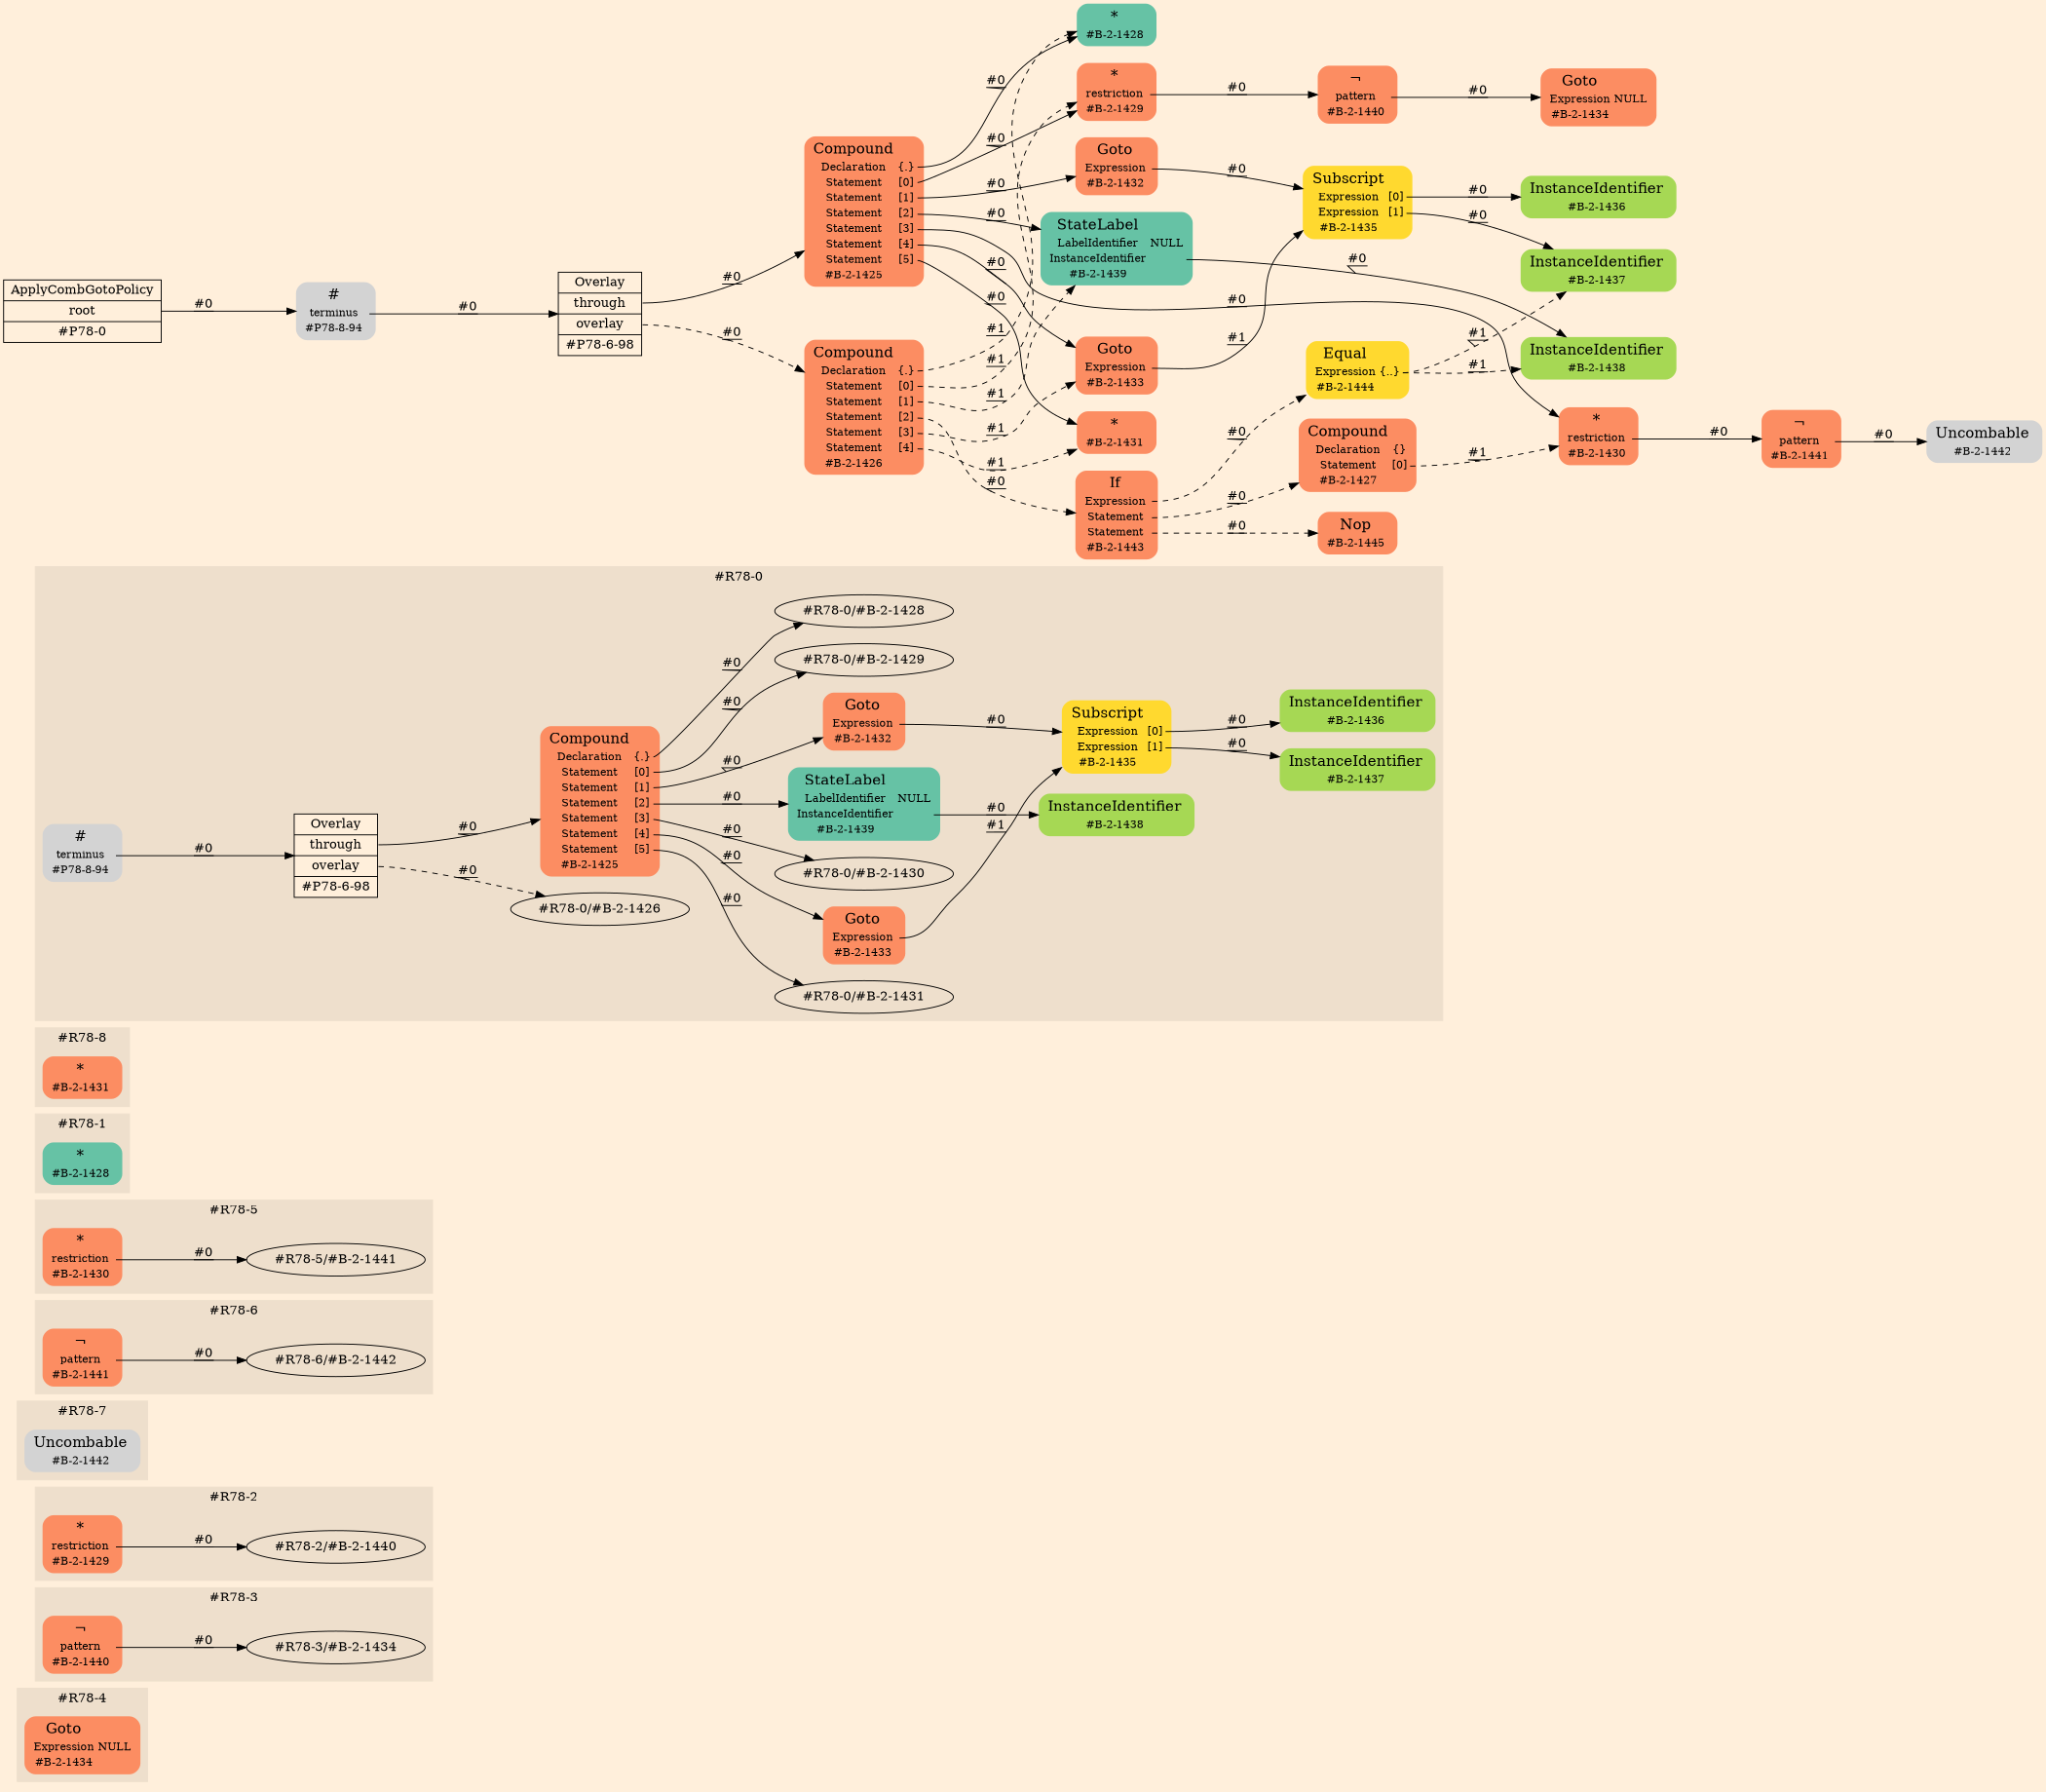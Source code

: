 digraph Inferno {
graph [
rankdir = "LR"
ranksep = 1.0
size = "14,20"
bgcolor = antiquewhite1
];
node [
];
subgraph "cluster#R78-4" {
label = "#R78-4"
style = "filled"
color = antiquewhite2
"#R78-4/#B-2-1434" [
shape = "plaintext"
fillcolor = "/set28/2"
label = <<TABLE BORDER="0" CELLBORDER="0" CELLSPACING="0">
 <TR>
  <TD><FONT POINT-SIZE="16.0">Goto</FONT></TD>
  <TD></TD>
 </TR>
 <TR>
  <TD>Expression</TD>
  <TD PORT="port0">NULL</TD>
 </TR>
 <TR>
  <TD>#B-2-1434</TD>
  <TD PORT="port1"></TD>
 </TR>
</TABLE>>
style = "rounded,filled"
fontsize = "12"
];
}
subgraph "cluster#R78-3" {
label = "#R78-3"
style = "filled"
color = antiquewhite2
"#R78-3/#B-2-1440" [
shape = "plaintext"
fillcolor = "/set28/2"
label = <<TABLE BORDER="0" CELLBORDER="0" CELLSPACING="0">
 <TR>
  <TD><FONT POINT-SIZE="16.0">¬</FONT></TD>
  <TD></TD>
 </TR>
 <TR>
  <TD>pattern</TD>
  <TD PORT="port0"></TD>
 </TR>
 <TR>
  <TD>#B-2-1440</TD>
  <TD PORT="port1"></TD>
 </TR>
</TABLE>>
style = "rounded,filled"
fontsize = "12"
];
"#R78-3/#B-2-1440":port0 -> "#R78-3/#B-2-1434" [style="solid"
label = "#0"
decorate = true
];
}
subgraph "cluster#R78-2" {
label = "#R78-2"
style = "filled"
color = antiquewhite2
"#R78-2/#B-2-1429" [
shape = "plaintext"
fillcolor = "/set28/2"
label = <<TABLE BORDER="0" CELLBORDER="0" CELLSPACING="0">
 <TR>
  <TD><FONT POINT-SIZE="16.0">*</FONT></TD>
  <TD></TD>
 </TR>
 <TR>
  <TD>restriction</TD>
  <TD PORT="port0"></TD>
 </TR>
 <TR>
  <TD>#B-2-1429</TD>
  <TD PORT="port1"></TD>
 </TR>
</TABLE>>
style = "rounded,filled"
fontsize = "12"
];
"#R78-2/#B-2-1429":port0 -> "#R78-2/#B-2-1440" [style="solid"
label = "#0"
decorate = true
];
}
subgraph "cluster#R78-7" {
label = "#R78-7"
style = "filled"
color = antiquewhite2
"#R78-7/#B-2-1442" [
shape = "plaintext"
label = <<TABLE BORDER="0" CELLBORDER="0" CELLSPACING="0">
 <TR>
  <TD><FONT POINT-SIZE="16.0">Uncombable</FONT></TD>
  <TD></TD>
 </TR>
 <TR>
  <TD>#B-2-1442</TD>
  <TD PORT="port0"></TD>
 </TR>
</TABLE>>
style = "rounded,filled"
fontsize = "12"
];
}
subgraph "cluster#R78-6" {
label = "#R78-6"
style = "filled"
color = antiquewhite2
"#R78-6/#B-2-1441" [
shape = "plaintext"
fillcolor = "/set28/2"
label = <<TABLE BORDER="0" CELLBORDER="0" CELLSPACING="0">
 <TR>
  <TD><FONT POINT-SIZE="16.0">¬</FONT></TD>
  <TD></TD>
 </TR>
 <TR>
  <TD>pattern</TD>
  <TD PORT="port0"></TD>
 </TR>
 <TR>
  <TD>#B-2-1441</TD>
  <TD PORT="port1"></TD>
 </TR>
</TABLE>>
style = "rounded,filled"
fontsize = "12"
];
"#R78-6/#B-2-1441":port0 -> "#R78-6/#B-2-1442" [style="solid"
label = "#0"
decorate = true
];
}
subgraph "cluster#R78-5" {
label = "#R78-5"
style = "filled"
color = antiquewhite2
"#R78-5/#B-2-1430" [
shape = "plaintext"
fillcolor = "/set28/2"
label = <<TABLE BORDER="0" CELLBORDER="0" CELLSPACING="0">
 <TR>
  <TD><FONT POINT-SIZE="16.0">*</FONT></TD>
  <TD></TD>
 </TR>
 <TR>
  <TD>restriction</TD>
  <TD PORT="port0"></TD>
 </TR>
 <TR>
  <TD>#B-2-1430</TD>
  <TD PORT="port1"></TD>
 </TR>
</TABLE>>
style = "rounded,filled"
fontsize = "12"
];
"#R78-5/#B-2-1430":port0 -> "#R78-5/#B-2-1441" [style="solid"
label = "#0"
decorate = true
];
}
subgraph "cluster#R78-1" {
label = "#R78-1"
style = "filled"
color = antiquewhite2
"#R78-1/#B-2-1428" [
shape = "plaintext"
fillcolor = "/set28/1"
label = <<TABLE BORDER="0" CELLBORDER="0" CELLSPACING="0">
 <TR>
  <TD><FONT POINT-SIZE="16.0">*</FONT></TD>
  <TD></TD>
 </TR>
 <TR>
  <TD>#B-2-1428</TD>
  <TD PORT="port0"></TD>
 </TR>
</TABLE>>
style = "rounded,filled"
fontsize = "12"
];
}
subgraph "cluster#R78-8" {
label = "#R78-8"
style = "filled"
color = antiquewhite2
"#R78-8/#B-2-1431" [
shape = "plaintext"
fillcolor = "/set28/2"
label = <<TABLE BORDER="0" CELLBORDER="0" CELLSPACING="0">
 <TR>
  <TD><FONT POINT-SIZE="16.0">*</FONT></TD>
  <TD></TD>
 </TR>
 <TR>
  <TD>#B-2-1431</TD>
  <TD PORT="port0"></TD>
 </TR>
</TABLE>>
style = "rounded,filled"
fontsize = "12"
];
}
subgraph "cluster#R78-0" {
label = "#R78-0"
style = "filled"
color = antiquewhite2
"#R78-0/#B-2-1438" [
shape = "plaintext"
fillcolor = "/set28/5"
label = <<TABLE BORDER="0" CELLBORDER="0" CELLSPACING="0">
 <TR>
  <TD><FONT POINT-SIZE="16.0">InstanceIdentifier</FONT></TD>
  <TD></TD>
 </TR>
 <TR>
  <TD>#B-2-1438</TD>
  <TD PORT="port0"></TD>
 </TR>
</TABLE>>
style = "rounded,filled"
fontsize = "12"
];
"#R78-0/#B-2-1439" [
shape = "plaintext"
fillcolor = "/set28/1"
label = <<TABLE BORDER="0" CELLBORDER="0" CELLSPACING="0">
 <TR>
  <TD><FONT POINT-SIZE="16.0">StateLabel</FONT></TD>
  <TD></TD>
 </TR>
 <TR>
  <TD>LabelIdentifier</TD>
  <TD PORT="port0">NULL</TD>
 </TR>
 <TR>
  <TD>InstanceIdentifier</TD>
  <TD PORT="port1"></TD>
 </TR>
 <TR>
  <TD>#B-2-1439</TD>
  <TD PORT="port2"></TD>
 </TR>
</TABLE>>
style = "rounded,filled"
fontsize = "12"
];
"#R78-0/#B-2-1437" [
shape = "plaintext"
fillcolor = "/set28/5"
label = <<TABLE BORDER="0" CELLBORDER="0" CELLSPACING="0">
 <TR>
  <TD><FONT POINT-SIZE="16.0">InstanceIdentifier</FONT></TD>
  <TD></TD>
 </TR>
 <TR>
  <TD>#B-2-1437</TD>
  <TD PORT="port0"></TD>
 </TR>
</TABLE>>
style = "rounded,filled"
fontsize = "12"
];
"#R78-0/#B-2-1425" [
shape = "plaintext"
fillcolor = "/set28/2"
label = <<TABLE BORDER="0" CELLBORDER="0" CELLSPACING="0">
 <TR>
  <TD><FONT POINT-SIZE="16.0">Compound</FONT></TD>
  <TD></TD>
 </TR>
 <TR>
  <TD>Declaration</TD>
  <TD PORT="port0">{.}</TD>
 </TR>
 <TR>
  <TD>Statement</TD>
  <TD PORT="port1">[0]</TD>
 </TR>
 <TR>
  <TD>Statement</TD>
  <TD PORT="port2">[1]</TD>
 </TR>
 <TR>
  <TD>Statement</TD>
  <TD PORT="port3">[2]</TD>
 </TR>
 <TR>
  <TD>Statement</TD>
  <TD PORT="port4">[3]</TD>
 </TR>
 <TR>
  <TD>Statement</TD>
  <TD PORT="port5">[4]</TD>
 </TR>
 <TR>
  <TD>Statement</TD>
  <TD PORT="port6">[5]</TD>
 </TR>
 <TR>
  <TD>#B-2-1425</TD>
  <TD PORT="port7"></TD>
 </TR>
</TABLE>>
style = "rounded,filled"
fontsize = "12"
];
"#R78-0/#P78-8-94" [
shape = "plaintext"
label = <<TABLE BORDER="0" CELLBORDER="0" CELLSPACING="0">
 <TR>
  <TD><FONT POINT-SIZE="16.0">#</FONT></TD>
  <TD></TD>
 </TR>
 <TR>
  <TD>terminus</TD>
  <TD PORT="port0"></TD>
 </TR>
 <TR>
  <TD>#P78-8-94</TD>
  <TD PORT="port1"></TD>
 </TR>
</TABLE>>
style = "rounded,filled"
fontsize = "12"
];
"#R78-0/#P78-6-98" [
shape = "record"
label = "<fixed> Overlay | <port0> through | <port1> overlay | <port2> #P78-6-98"
style = "filled"
fontsize = "14"
fillcolor = antiquewhite1
];
"#R78-0/#B-2-1432" [
shape = "plaintext"
fillcolor = "/set28/2"
label = <<TABLE BORDER="0" CELLBORDER="0" CELLSPACING="0">
 <TR>
  <TD><FONT POINT-SIZE="16.0">Goto</FONT></TD>
  <TD></TD>
 </TR>
 <TR>
  <TD>Expression</TD>
  <TD PORT="port0"></TD>
 </TR>
 <TR>
  <TD>#B-2-1432</TD>
  <TD PORT="port1"></TD>
 </TR>
</TABLE>>
style = "rounded,filled"
fontsize = "12"
];
"#R78-0/#B-2-1433" [
shape = "plaintext"
fillcolor = "/set28/2"
label = <<TABLE BORDER="0" CELLBORDER="0" CELLSPACING="0">
 <TR>
  <TD><FONT POINT-SIZE="16.0">Goto</FONT></TD>
  <TD></TD>
 </TR>
 <TR>
  <TD>Expression</TD>
  <TD PORT="port0"></TD>
 </TR>
 <TR>
  <TD>#B-2-1433</TD>
  <TD PORT="port1"></TD>
 </TR>
</TABLE>>
style = "rounded,filled"
fontsize = "12"
];
"#R78-0/#B-2-1435" [
shape = "plaintext"
fillcolor = "/set28/6"
label = <<TABLE BORDER="0" CELLBORDER="0" CELLSPACING="0">
 <TR>
  <TD><FONT POINT-SIZE="16.0">Subscript</FONT></TD>
  <TD></TD>
 </TR>
 <TR>
  <TD>Expression</TD>
  <TD PORT="port0">[0]</TD>
 </TR>
 <TR>
  <TD>Expression</TD>
  <TD PORT="port1">[1]</TD>
 </TR>
 <TR>
  <TD>#B-2-1435</TD>
  <TD PORT="port2"></TD>
 </TR>
</TABLE>>
style = "rounded,filled"
fontsize = "12"
];
"#R78-0/#B-2-1436" [
shape = "plaintext"
fillcolor = "/set28/5"
label = <<TABLE BORDER="0" CELLBORDER="0" CELLSPACING="0">
 <TR>
  <TD><FONT POINT-SIZE="16.0">InstanceIdentifier</FONT></TD>
  <TD></TD>
 </TR>
 <TR>
  <TD>#B-2-1436</TD>
  <TD PORT="port0"></TD>
 </TR>
</TABLE>>
style = "rounded,filled"
fontsize = "12"
];
"#R78-0/#B-2-1439":port1 -> "#R78-0/#B-2-1438" [style="solid"
label = "#0"
decorate = true
];
"#R78-0/#B-2-1425":port0 -> "#R78-0/#B-2-1428" [style="solid"
label = "#0"
decorate = true
];
"#R78-0/#B-2-1425":port1 -> "#R78-0/#B-2-1429" [style="solid"
label = "#0"
decorate = true
];
"#R78-0/#B-2-1425":port2 -> "#R78-0/#B-2-1432" [style="solid"
label = "#0"
decorate = true
];
"#R78-0/#B-2-1425":port3 -> "#R78-0/#B-2-1439" [style="solid"
label = "#0"
decorate = true
];
"#R78-0/#B-2-1425":port4 -> "#R78-0/#B-2-1430" [style="solid"
label = "#0"
decorate = true
];
"#R78-0/#B-2-1425":port5 -> "#R78-0/#B-2-1433" [style="solid"
label = "#0"
decorate = true
];
"#R78-0/#B-2-1425":port6 -> "#R78-0/#B-2-1431" [style="solid"
label = "#0"
decorate = true
];
"#R78-0/#P78-8-94":port0 -> "#R78-0/#P78-6-98" [style="solid"
label = "#0"
decorate = true
];
"#R78-0/#P78-6-98":port0 -> "#R78-0/#B-2-1425" [style="solid"
label = "#0"
decorate = true
];
"#R78-0/#P78-6-98":port1 -> "#R78-0/#B-2-1426" [style="dashed"
label = "#0"
decorate = true
];
"#R78-0/#B-2-1432":port0 -> "#R78-0/#B-2-1435" [style="solid"
label = "#0"
decorate = true
];
"#R78-0/#B-2-1433":port0 -> "#R78-0/#B-2-1435" [style="solid"
label = "#1"
decorate = true
];
"#R78-0/#B-2-1435":port0 -> "#R78-0/#B-2-1436" [style="solid"
label = "#0"
decorate = true
];
"#R78-0/#B-2-1435":port1 -> "#R78-0/#B-2-1437" [style="solid"
label = "#0"
decorate = true
];
}
"/CR#P78-0" [
shape = "record"
fillcolor = "transparent"
label = "<fixed> ApplyCombGotoPolicy | <port0> root | <port1> #P78-0"
style = "filled"
fontsize = "14"
fillcolor = antiquewhite1
];
"/#P78-8-94" [
shape = "plaintext"
label = <<TABLE BORDER="0" CELLBORDER="0" CELLSPACING="0">
 <TR>
  <TD><FONT POINT-SIZE="16.0">#</FONT></TD>
  <TD></TD>
 </TR>
 <TR>
  <TD>terminus</TD>
  <TD PORT="port0"></TD>
 </TR>
 <TR>
  <TD>#P78-8-94</TD>
  <TD PORT="port1"></TD>
 </TR>
</TABLE>>
style = "rounded,filled"
fontsize = "12"
];
"/#P78-6-98" [
shape = "record"
label = "<fixed> Overlay | <port0> through | <port1> overlay | <port2> #P78-6-98"
style = "filled"
fontsize = "14"
fillcolor = antiquewhite1
];
"/#B-2-1425" [
shape = "plaintext"
fillcolor = "/set28/2"
label = <<TABLE BORDER="0" CELLBORDER="0" CELLSPACING="0">
 <TR>
  <TD><FONT POINT-SIZE="16.0">Compound</FONT></TD>
  <TD></TD>
 </TR>
 <TR>
  <TD>Declaration</TD>
  <TD PORT="port0">{.}</TD>
 </TR>
 <TR>
  <TD>Statement</TD>
  <TD PORT="port1">[0]</TD>
 </TR>
 <TR>
  <TD>Statement</TD>
  <TD PORT="port2">[1]</TD>
 </TR>
 <TR>
  <TD>Statement</TD>
  <TD PORT="port3">[2]</TD>
 </TR>
 <TR>
  <TD>Statement</TD>
  <TD PORT="port4">[3]</TD>
 </TR>
 <TR>
  <TD>Statement</TD>
  <TD PORT="port5">[4]</TD>
 </TR>
 <TR>
  <TD>Statement</TD>
  <TD PORT="port6">[5]</TD>
 </TR>
 <TR>
  <TD>#B-2-1425</TD>
  <TD PORT="port7"></TD>
 </TR>
</TABLE>>
style = "rounded,filled"
fontsize = "12"
];
"/#B-2-1428" [
shape = "plaintext"
fillcolor = "/set28/1"
label = <<TABLE BORDER="0" CELLBORDER="0" CELLSPACING="0">
 <TR>
  <TD><FONT POINT-SIZE="16.0">*</FONT></TD>
  <TD></TD>
 </TR>
 <TR>
  <TD>#B-2-1428</TD>
  <TD PORT="port0"></TD>
 </TR>
</TABLE>>
style = "rounded,filled"
fontsize = "12"
];
"/#B-2-1429" [
shape = "plaintext"
fillcolor = "/set28/2"
label = <<TABLE BORDER="0" CELLBORDER="0" CELLSPACING="0">
 <TR>
  <TD><FONT POINT-SIZE="16.0">*</FONT></TD>
  <TD></TD>
 </TR>
 <TR>
  <TD>restriction</TD>
  <TD PORT="port0"></TD>
 </TR>
 <TR>
  <TD>#B-2-1429</TD>
  <TD PORT="port1"></TD>
 </TR>
</TABLE>>
style = "rounded,filled"
fontsize = "12"
];
"/#B-2-1440" [
shape = "plaintext"
fillcolor = "/set28/2"
label = <<TABLE BORDER="0" CELLBORDER="0" CELLSPACING="0">
 <TR>
  <TD><FONT POINT-SIZE="16.0">¬</FONT></TD>
  <TD></TD>
 </TR>
 <TR>
  <TD>pattern</TD>
  <TD PORT="port0"></TD>
 </TR>
 <TR>
  <TD>#B-2-1440</TD>
  <TD PORT="port1"></TD>
 </TR>
</TABLE>>
style = "rounded,filled"
fontsize = "12"
];
"/#B-2-1434" [
shape = "plaintext"
fillcolor = "/set28/2"
label = <<TABLE BORDER="0" CELLBORDER="0" CELLSPACING="0">
 <TR>
  <TD><FONT POINT-SIZE="16.0">Goto</FONT></TD>
  <TD></TD>
 </TR>
 <TR>
  <TD>Expression</TD>
  <TD PORT="port0">NULL</TD>
 </TR>
 <TR>
  <TD>#B-2-1434</TD>
  <TD PORT="port1"></TD>
 </TR>
</TABLE>>
style = "rounded,filled"
fontsize = "12"
];
"/#B-2-1432" [
shape = "plaintext"
fillcolor = "/set28/2"
label = <<TABLE BORDER="0" CELLBORDER="0" CELLSPACING="0">
 <TR>
  <TD><FONT POINT-SIZE="16.0">Goto</FONT></TD>
  <TD></TD>
 </TR>
 <TR>
  <TD>Expression</TD>
  <TD PORT="port0"></TD>
 </TR>
 <TR>
  <TD>#B-2-1432</TD>
  <TD PORT="port1"></TD>
 </TR>
</TABLE>>
style = "rounded,filled"
fontsize = "12"
];
"/#B-2-1435" [
shape = "plaintext"
fillcolor = "/set28/6"
label = <<TABLE BORDER="0" CELLBORDER="0" CELLSPACING="0">
 <TR>
  <TD><FONT POINT-SIZE="16.0">Subscript</FONT></TD>
  <TD></TD>
 </TR>
 <TR>
  <TD>Expression</TD>
  <TD PORT="port0">[0]</TD>
 </TR>
 <TR>
  <TD>Expression</TD>
  <TD PORT="port1">[1]</TD>
 </TR>
 <TR>
  <TD>#B-2-1435</TD>
  <TD PORT="port2"></TD>
 </TR>
</TABLE>>
style = "rounded,filled"
fontsize = "12"
];
"/#B-2-1436" [
shape = "plaintext"
fillcolor = "/set28/5"
label = <<TABLE BORDER="0" CELLBORDER="0" CELLSPACING="0">
 <TR>
  <TD><FONT POINT-SIZE="16.0">InstanceIdentifier</FONT></TD>
  <TD></TD>
 </TR>
 <TR>
  <TD>#B-2-1436</TD>
  <TD PORT="port0"></TD>
 </TR>
</TABLE>>
style = "rounded,filled"
fontsize = "12"
];
"/#B-2-1437" [
shape = "plaintext"
fillcolor = "/set28/5"
label = <<TABLE BORDER="0" CELLBORDER="0" CELLSPACING="0">
 <TR>
  <TD><FONT POINT-SIZE="16.0">InstanceIdentifier</FONT></TD>
  <TD></TD>
 </TR>
 <TR>
  <TD>#B-2-1437</TD>
  <TD PORT="port0"></TD>
 </TR>
</TABLE>>
style = "rounded,filled"
fontsize = "12"
];
"/#B-2-1439" [
shape = "plaintext"
fillcolor = "/set28/1"
label = <<TABLE BORDER="0" CELLBORDER="0" CELLSPACING="0">
 <TR>
  <TD><FONT POINT-SIZE="16.0">StateLabel</FONT></TD>
  <TD></TD>
 </TR>
 <TR>
  <TD>LabelIdentifier</TD>
  <TD PORT="port0">NULL</TD>
 </TR>
 <TR>
  <TD>InstanceIdentifier</TD>
  <TD PORT="port1"></TD>
 </TR>
 <TR>
  <TD>#B-2-1439</TD>
  <TD PORT="port2"></TD>
 </TR>
</TABLE>>
style = "rounded,filled"
fontsize = "12"
];
"/#B-2-1438" [
shape = "plaintext"
fillcolor = "/set28/5"
label = <<TABLE BORDER="0" CELLBORDER="0" CELLSPACING="0">
 <TR>
  <TD><FONT POINT-SIZE="16.0">InstanceIdentifier</FONT></TD>
  <TD></TD>
 </TR>
 <TR>
  <TD>#B-2-1438</TD>
  <TD PORT="port0"></TD>
 </TR>
</TABLE>>
style = "rounded,filled"
fontsize = "12"
];
"/#B-2-1430" [
shape = "plaintext"
fillcolor = "/set28/2"
label = <<TABLE BORDER="0" CELLBORDER="0" CELLSPACING="0">
 <TR>
  <TD><FONT POINT-SIZE="16.0">*</FONT></TD>
  <TD></TD>
 </TR>
 <TR>
  <TD>restriction</TD>
  <TD PORT="port0"></TD>
 </TR>
 <TR>
  <TD>#B-2-1430</TD>
  <TD PORT="port1"></TD>
 </TR>
</TABLE>>
style = "rounded,filled"
fontsize = "12"
];
"/#B-2-1441" [
shape = "plaintext"
fillcolor = "/set28/2"
label = <<TABLE BORDER="0" CELLBORDER="0" CELLSPACING="0">
 <TR>
  <TD><FONT POINT-SIZE="16.0">¬</FONT></TD>
  <TD></TD>
 </TR>
 <TR>
  <TD>pattern</TD>
  <TD PORT="port0"></TD>
 </TR>
 <TR>
  <TD>#B-2-1441</TD>
  <TD PORT="port1"></TD>
 </TR>
</TABLE>>
style = "rounded,filled"
fontsize = "12"
];
"/#B-2-1442" [
shape = "plaintext"
label = <<TABLE BORDER="0" CELLBORDER="0" CELLSPACING="0">
 <TR>
  <TD><FONT POINT-SIZE="16.0">Uncombable</FONT></TD>
  <TD></TD>
 </TR>
 <TR>
  <TD>#B-2-1442</TD>
  <TD PORT="port0"></TD>
 </TR>
</TABLE>>
style = "rounded,filled"
fontsize = "12"
];
"/#B-2-1433" [
shape = "plaintext"
fillcolor = "/set28/2"
label = <<TABLE BORDER="0" CELLBORDER="0" CELLSPACING="0">
 <TR>
  <TD><FONT POINT-SIZE="16.0">Goto</FONT></TD>
  <TD></TD>
 </TR>
 <TR>
  <TD>Expression</TD>
  <TD PORT="port0"></TD>
 </TR>
 <TR>
  <TD>#B-2-1433</TD>
  <TD PORT="port1"></TD>
 </TR>
</TABLE>>
style = "rounded,filled"
fontsize = "12"
];
"/#B-2-1431" [
shape = "plaintext"
fillcolor = "/set28/2"
label = <<TABLE BORDER="0" CELLBORDER="0" CELLSPACING="0">
 <TR>
  <TD><FONT POINT-SIZE="16.0">*</FONT></TD>
  <TD></TD>
 </TR>
 <TR>
  <TD>#B-2-1431</TD>
  <TD PORT="port0"></TD>
 </TR>
</TABLE>>
style = "rounded,filled"
fontsize = "12"
];
"/#B-2-1426" [
shape = "plaintext"
fillcolor = "/set28/2"
label = <<TABLE BORDER="0" CELLBORDER="0" CELLSPACING="0">
 <TR>
  <TD><FONT POINT-SIZE="16.0">Compound</FONT></TD>
  <TD></TD>
 </TR>
 <TR>
  <TD>Declaration</TD>
  <TD PORT="port0">{.}</TD>
 </TR>
 <TR>
  <TD>Statement</TD>
  <TD PORT="port1">[0]</TD>
 </TR>
 <TR>
  <TD>Statement</TD>
  <TD PORT="port2">[1]</TD>
 </TR>
 <TR>
  <TD>Statement</TD>
  <TD PORT="port3">[2]</TD>
 </TR>
 <TR>
  <TD>Statement</TD>
  <TD PORT="port4">[3]</TD>
 </TR>
 <TR>
  <TD>Statement</TD>
  <TD PORT="port5">[4]</TD>
 </TR>
 <TR>
  <TD>#B-2-1426</TD>
  <TD PORT="port6"></TD>
 </TR>
</TABLE>>
style = "rounded,filled"
fontsize = "12"
];
"/#B-2-1443" [
shape = "plaintext"
fillcolor = "/set28/2"
label = <<TABLE BORDER="0" CELLBORDER="0" CELLSPACING="0">
 <TR>
  <TD><FONT POINT-SIZE="16.0">If</FONT></TD>
  <TD></TD>
 </TR>
 <TR>
  <TD>Expression</TD>
  <TD PORT="port0"></TD>
 </TR>
 <TR>
  <TD>Statement</TD>
  <TD PORT="port1"></TD>
 </TR>
 <TR>
  <TD>Statement</TD>
  <TD PORT="port2"></TD>
 </TR>
 <TR>
  <TD>#B-2-1443</TD>
  <TD PORT="port3"></TD>
 </TR>
</TABLE>>
style = "rounded,filled"
fontsize = "12"
];
"/#B-2-1444" [
shape = "plaintext"
fillcolor = "/set28/6"
label = <<TABLE BORDER="0" CELLBORDER="0" CELLSPACING="0">
 <TR>
  <TD><FONT POINT-SIZE="16.0">Equal</FONT></TD>
  <TD></TD>
 </TR>
 <TR>
  <TD>Expression</TD>
  <TD PORT="port0">{..}</TD>
 </TR>
 <TR>
  <TD>#B-2-1444</TD>
  <TD PORT="port1"></TD>
 </TR>
</TABLE>>
style = "rounded,filled"
fontsize = "12"
];
"/#B-2-1427" [
shape = "plaintext"
fillcolor = "/set28/2"
label = <<TABLE BORDER="0" CELLBORDER="0" CELLSPACING="0">
 <TR>
  <TD><FONT POINT-SIZE="16.0">Compound</FONT></TD>
  <TD></TD>
 </TR>
 <TR>
  <TD>Declaration</TD>
  <TD PORT="port0">{}</TD>
 </TR>
 <TR>
  <TD>Statement</TD>
  <TD PORT="port1">[0]</TD>
 </TR>
 <TR>
  <TD>#B-2-1427</TD>
  <TD PORT="port2"></TD>
 </TR>
</TABLE>>
style = "rounded,filled"
fontsize = "12"
];
"/#B-2-1445" [
shape = "plaintext"
fillcolor = "/set28/2"
label = <<TABLE BORDER="0" CELLBORDER="0" CELLSPACING="0">
 <TR>
  <TD><FONT POINT-SIZE="16.0">Nop</FONT></TD>
  <TD></TD>
 </TR>
 <TR>
  <TD>#B-2-1445</TD>
  <TD PORT="port0"></TD>
 </TR>
</TABLE>>
style = "rounded,filled"
fontsize = "12"
];
"/CR#P78-0":port0 -> "/#P78-8-94" [style="solid"
label = "#0"
decorate = true
];
"/#P78-8-94":port0 -> "/#P78-6-98" [style="solid"
label = "#0"
decorate = true
];
"/#P78-6-98":port0 -> "/#B-2-1425" [style="solid"
label = "#0"
decorate = true
];
"/#P78-6-98":port1 -> "/#B-2-1426" [style="dashed"
label = "#0"
decorate = true
];
"/#B-2-1425":port0 -> "/#B-2-1428" [style="solid"
label = "#0"
decorate = true
];
"/#B-2-1425":port1 -> "/#B-2-1429" [style="solid"
label = "#0"
decorate = true
];
"/#B-2-1425":port2 -> "/#B-2-1432" [style="solid"
label = "#0"
decorate = true
];
"/#B-2-1425":port3 -> "/#B-2-1439" [style="solid"
label = "#0"
decorate = true
];
"/#B-2-1425":port4 -> "/#B-2-1430" [style="solid"
label = "#0"
decorate = true
];
"/#B-2-1425":port5 -> "/#B-2-1433" [style="solid"
label = "#0"
decorate = true
];
"/#B-2-1425":port6 -> "/#B-2-1431" [style="solid"
label = "#0"
decorate = true
];
"/#B-2-1429":port0 -> "/#B-2-1440" [style="solid"
label = "#0"
decorate = true
];
"/#B-2-1440":port0 -> "/#B-2-1434" [style="solid"
label = "#0"
decorate = true
];
"/#B-2-1432":port0 -> "/#B-2-1435" [style="solid"
label = "#0"
decorate = true
];
"/#B-2-1435":port0 -> "/#B-2-1436" [style="solid"
label = "#0"
decorate = true
];
"/#B-2-1435":port1 -> "/#B-2-1437" [style="solid"
label = "#0"
decorate = true
];
"/#B-2-1439":port1 -> "/#B-2-1438" [style="solid"
label = "#0"
decorate = true
];
"/#B-2-1430":port0 -> "/#B-2-1441" [style="solid"
label = "#0"
decorate = true
];
"/#B-2-1441":port0 -> "/#B-2-1442" [style="solid"
label = "#0"
decorate = true
];
"/#B-2-1433":port0 -> "/#B-2-1435" [style="solid"
label = "#1"
decorate = true
];
"/#B-2-1426":port0 -> "/#B-2-1428" [style="dashed"
label = "#1"
decorate = true
];
"/#B-2-1426":port1 -> "/#B-2-1429" [style="dashed"
label = "#1"
decorate = true
];
"/#B-2-1426":port2 -> "/#B-2-1439" [style="dashed"
label = "#1"
decorate = true
];
"/#B-2-1426":port3 -> "/#B-2-1443" [style="dashed"
label = "#0"
decorate = true
];
"/#B-2-1426":port4 -> "/#B-2-1433" [style="dashed"
label = "#1"
decorate = true
];
"/#B-2-1426":port5 -> "/#B-2-1431" [style="dashed"
label = "#1"
decorate = true
];
"/#B-2-1443":port0 -> "/#B-2-1444" [style="dashed"
label = "#0"
decorate = true
];
"/#B-2-1443":port1 -> "/#B-2-1427" [style="dashed"
label = "#0"
decorate = true
];
"/#B-2-1443":port2 -> "/#B-2-1445" [style="dashed"
label = "#0"
decorate = true
];
"/#B-2-1444":port0 -> "/#B-2-1437" [style="dashed"
label = "#1"
decorate = true
];
"/#B-2-1444":port0 -> "/#B-2-1438" [style="dashed"
label = "#1"
decorate = true
];
"/#B-2-1427":port1 -> "/#B-2-1430" [style="dashed"
label = "#1"
decorate = true
];
}
